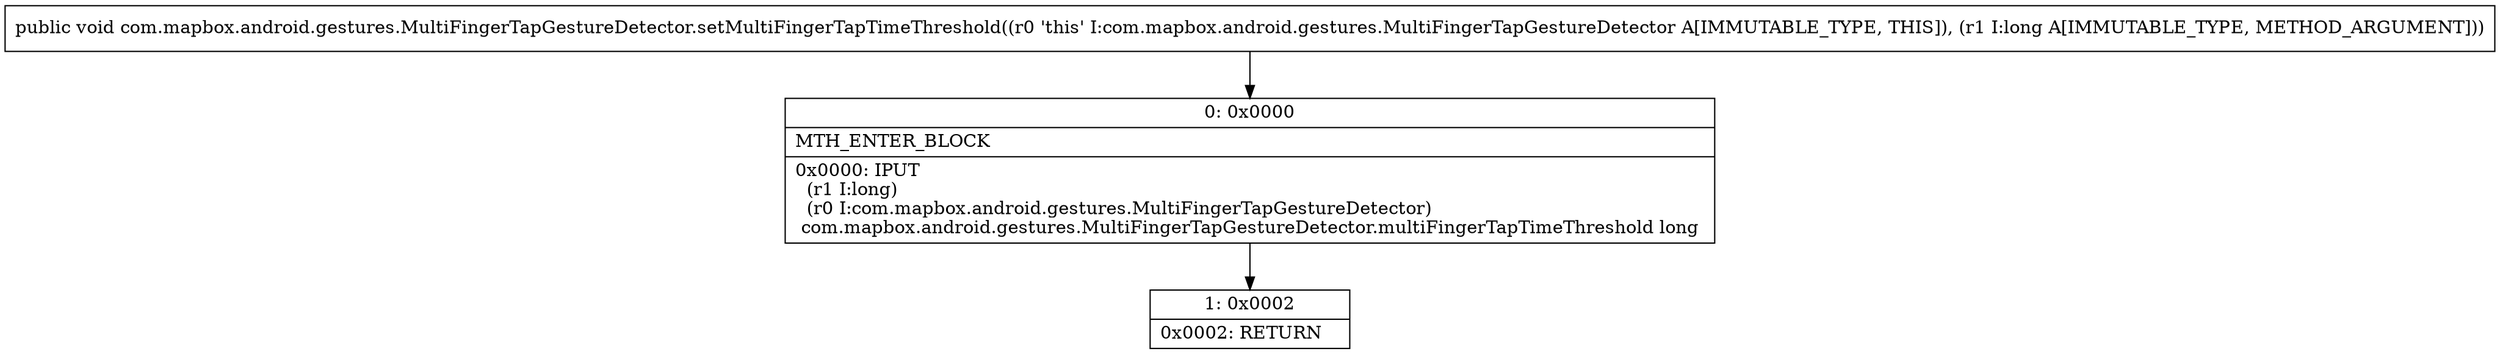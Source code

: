 digraph "CFG forcom.mapbox.android.gestures.MultiFingerTapGestureDetector.setMultiFingerTapTimeThreshold(J)V" {
Node_0 [shape=record,label="{0\:\ 0x0000|MTH_ENTER_BLOCK\l|0x0000: IPUT  \l  (r1 I:long)\l  (r0 I:com.mapbox.android.gestures.MultiFingerTapGestureDetector)\l com.mapbox.android.gestures.MultiFingerTapGestureDetector.multiFingerTapTimeThreshold long \l}"];
Node_1 [shape=record,label="{1\:\ 0x0002|0x0002: RETURN   \l}"];
MethodNode[shape=record,label="{public void com.mapbox.android.gestures.MultiFingerTapGestureDetector.setMultiFingerTapTimeThreshold((r0 'this' I:com.mapbox.android.gestures.MultiFingerTapGestureDetector A[IMMUTABLE_TYPE, THIS]), (r1 I:long A[IMMUTABLE_TYPE, METHOD_ARGUMENT])) }"];
MethodNode -> Node_0;
Node_0 -> Node_1;
}

